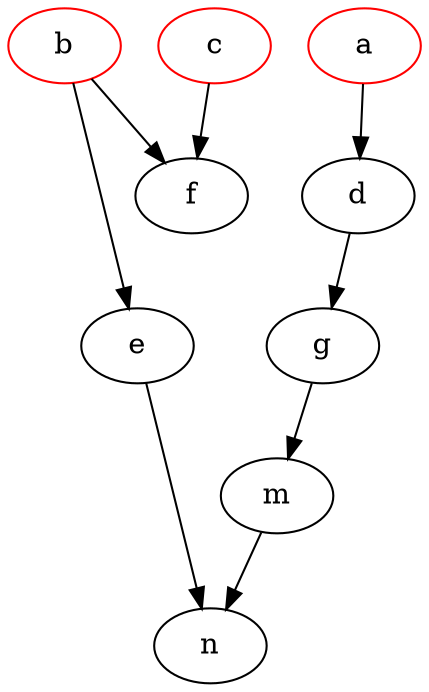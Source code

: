 digraph test {
	d
	e
	f
	g
	m
	n
	a -> d
	d -> g
	g -> m
	m -> n
	b -> e
	b -> f
	e -> n
	c -> f
	subgraph "subgraph" {
		graph [rank=min]
		a [color=red]
		b [color=red]
		c [color=red]
	}
}
